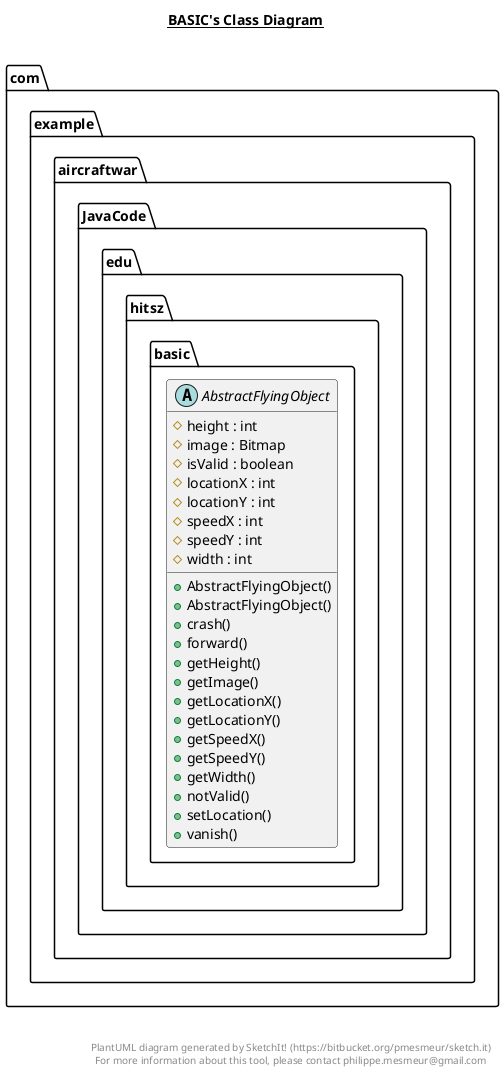 @startuml

title __BASIC's Class Diagram__\n

  namespace com.example.aircraftwar {
    namespace JavaCode.edu.hitsz {
      namespace basic {
        abstract class com.example.aircraftwar.JavaCode.edu.hitsz.basic.AbstractFlyingObject {
            # height : int
            # image : Bitmap
            # isValid : boolean
            # locationX : int
            # locationY : int
            # speedX : int
            # speedY : int
            # width : int
            + AbstractFlyingObject()
            + AbstractFlyingObject()
            + crash()
            + forward()
            + getHeight()
            + getImage()
            + getLocationX()
            + getLocationY()
            + getSpeedX()
            + getSpeedY()
            + getWidth()
            + notValid()
            + setLocation()
            + vanish()
        }
      }
    }
  }
  



right footer


PlantUML diagram generated by SketchIt! (https://bitbucket.org/pmesmeur/sketch.it)
For more information about this tool, please contact philippe.mesmeur@gmail.com
endfooter

@enduml
